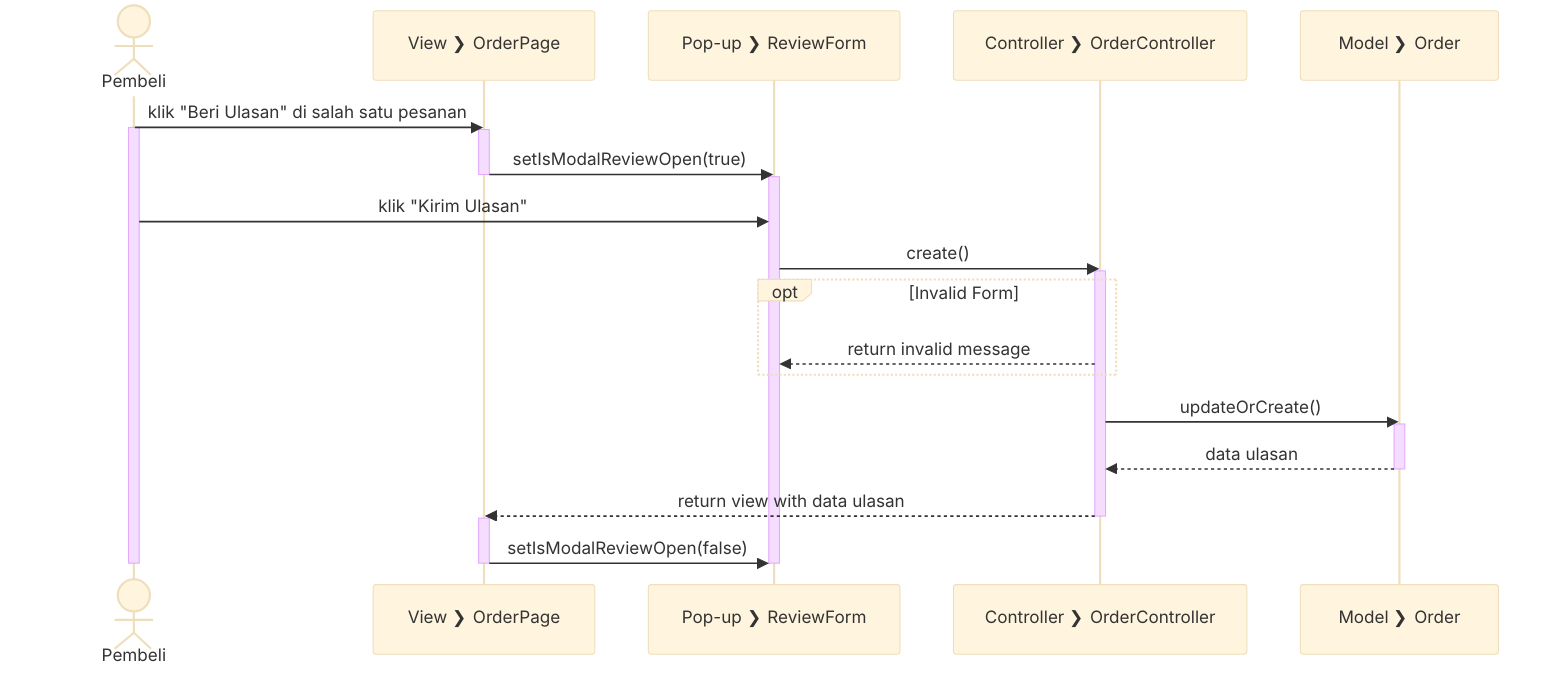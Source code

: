 %%{init: {'theme': 'base', 'themeVariables': { 'fontSize': '16px', 'fontFamily': 'Inter'}}}%%
sequenceDiagram
  actor Pembeli
  participant V_O as View #10095; OrderPage
  participant P_R as Pop-up #10095; ReviewForm
  participant C_O as Controller #10095; OrderController
  participant M_O as Model #10095; Order

  Pembeli->>V_O: klik "Beri Ulasan" di salah satu pesanan

  activate Pembeli
  activate V_O
  
  V_O->>P_R: setIsModalReviewOpen(true)
  
  deactivate V_O
  activate P_R

  Pembeli->>P_R: klik "Kirim Ulasan"


  P_R->>C_O: create()

  activate C_O

  opt Invalid Form
    C_O-->>P_R: return invalid message
  end


  C_O->>M_O: updateOrCreate()

  activate M_O

  M_O-->>C_O: data ulasan

  deactivate M_O

  C_O-->>V_O: return view with data ulasan
  
  deactivate C_O
  activate V_O

  V_O->>P_R: setIsModalReviewOpen(false)

  deactivate P_R
  deactivate V_O

  deactivate Pembeli